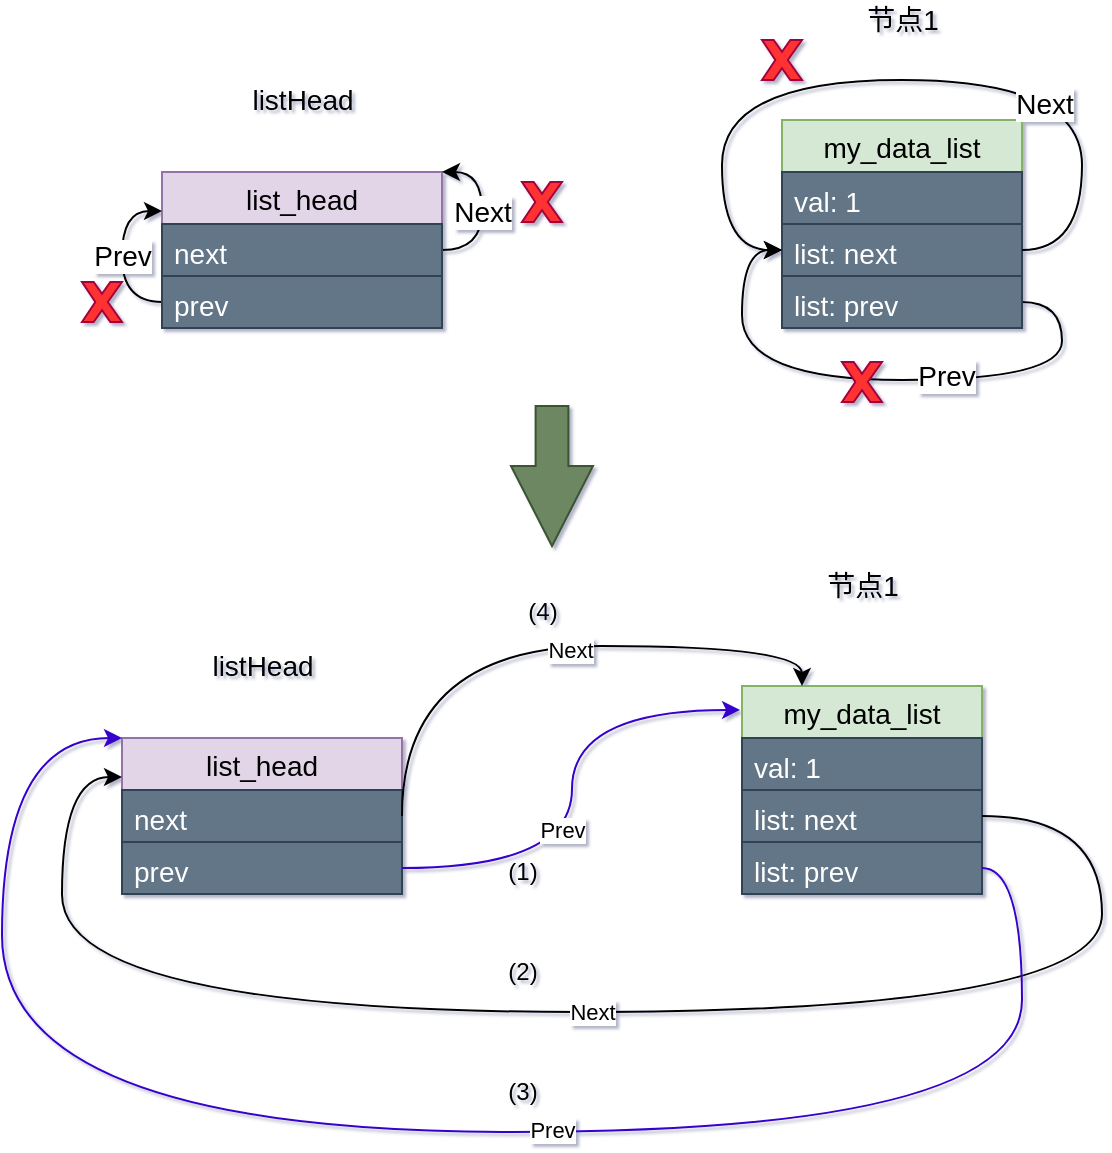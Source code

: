 <mxfile version="14.4.8" type="github">
  <diagram id="7gIcpns1lyql0Nq52uC7" name="第 1 页">
    <mxGraphModel dx="1422" dy="706" grid="0" gridSize="10" guides="1" tooltips="1" connect="1" arrows="1" fold="1" page="1" pageScale="1" pageWidth="827" pageHeight="1169" background="none" math="0" shadow="1">
      <root>
        <mxCell id="0" />
        <mxCell id="1" parent="0" />
        <mxCell id="s3NNsCVy1vv4e9up-VMe-63" value="" style="group" vertex="1" connectable="0" parent="1">
          <mxGeometry x="170" y="27" width="470" height="201" as="geometry" />
        </mxCell>
        <mxCell id="s3NNsCVy1vv4e9up-VMe-1" value="" style="group" vertex="1" connectable="0" parent="s3NNsCVy1vv4e9up-VMe-63">
          <mxGeometry x="350" width="120" height="164" as="geometry" />
        </mxCell>
        <mxCell id="s3NNsCVy1vv4e9up-VMe-2" value="my_data_list" style="swimlane;fontStyle=0;childLayout=stackLayout;horizontal=1;startSize=26;fillColor=#d5e8d4;horizontalStack=0;resizeParent=1;resizeParentMax=0;resizeLast=0;collapsible=1;marginBottom=0;fontSize=14;strokeColor=#82b366;" vertex="1" parent="s3NNsCVy1vv4e9up-VMe-1">
          <mxGeometry y="60" width="120" height="104" as="geometry" />
        </mxCell>
        <mxCell id="s3NNsCVy1vv4e9up-VMe-3" value="val: 1" style="text;strokeColor=#314354;fillColor=#647687;align=left;verticalAlign=top;spacingLeft=4;spacingRight=4;overflow=hidden;rotatable=0;points=[[0,0.5],[1,0.5]];portConstraint=eastwest;fontColor=#ffffff;fontSize=14;" vertex="1" parent="s3NNsCVy1vv4e9up-VMe-2">
          <mxGeometry y="26" width="120" height="26" as="geometry" />
        </mxCell>
        <mxCell id="s3NNsCVy1vv4e9up-VMe-4" value="list: next" style="text;strokeColor=#314354;fillColor=#647687;align=left;verticalAlign=top;spacingLeft=4;spacingRight=4;overflow=hidden;rotatable=0;points=[[0,0.5],[1,0.5]];portConstraint=eastwest;fontColor=#ffffff;fontSize=14;" vertex="1" parent="s3NNsCVy1vv4e9up-VMe-2">
          <mxGeometry y="52" width="120" height="26" as="geometry" />
        </mxCell>
        <mxCell id="s3NNsCVy1vv4e9up-VMe-5" style="edgeStyle=orthogonalEdgeStyle;curved=1;rounded=0;orthogonalLoop=1;jettySize=auto;html=1;exitX=1;exitY=0.5;exitDx=0;exitDy=0;entryX=0;entryY=0.5;entryDx=0;entryDy=0;fontSize=14;" edge="1" parent="s3NNsCVy1vv4e9up-VMe-2" source="s3NNsCVy1vv4e9up-VMe-7" target="s3NNsCVy1vv4e9up-VMe-4">
          <mxGeometry relative="1" as="geometry">
            <Array as="points">
              <mxPoint x="140" y="91" />
              <mxPoint x="140" y="130" />
              <mxPoint x="-20" y="130" />
              <mxPoint x="-20" y="65" />
            </Array>
          </mxGeometry>
        </mxCell>
        <mxCell id="s3NNsCVy1vv4e9up-VMe-6" value="Prev" style="edgeLabel;html=1;align=center;verticalAlign=middle;resizable=0;points=[];fontSize=14;" vertex="1" connectable="0" parent="s3NNsCVy1vv4e9up-VMe-5">
          <mxGeometry x="-0.23" y="-2" relative="1" as="geometry">
            <mxPoint as="offset" />
          </mxGeometry>
        </mxCell>
        <mxCell id="s3NNsCVy1vv4e9up-VMe-7" value="list: prev" style="text;strokeColor=#314354;fillColor=#647687;align=left;verticalAlign=top;spacingLeft=4;spacingRight=4;overflow=hidden;rotatable=0;points=[[0,0.5],[1,0.5]];portConstraint=eastwest;fontColor=#ffffff;fontSize=14;" vertex="1" parent="s3NNsCVy1vv4e9up-VMe-2">
          <mxGeometry y="78" width="120" height="26" as="geometry" />
        </mxCell>
        <mxCell id="s3NNsCVy1vv4e9up-VMe-8" style="edgeStyle=orthogonalEdgeStyle;curved=1;rounded=0;orthogonalLoop=1;jettySize=auto;html=1;exitX=1;exitY=0.5;exitDx=0;exitDy=0;entryX=0;entryY=0.5;entryDx=0;entryDy=0;fontSize=14;" edge="1" parent="s3NNsCVy1vv4e9up-VMe-2" source="s3NNsCVy1vv4e9up-VMe-4" target="s3NNsCVy1vv4e9up-VMe-4">
          <mxGeometry relative="1" as="geometry">
            <Array as="points">
              <mxPoint x="150" y="65" />
              <mxPoint x="150" y="-20" />
              <mxPoint x="-30" y="-20" />
              <mxPoint x="-30" y="65" />
            </Array>
          </mxGeometry>
        </mxCell>
        <mxCell id="s3NNsCVy1vv4e9up-VMe-9" value="Next" style="edgeLabel;html=1;align=center;verticalAlign=middle;resizable=0;points=[];fontSize=14;" vertex="1" connectable="0" parent="s3NNsCVy1vv4e9up-VMe-8">
          <mxGeometry x="-0.346" y="12" relative="1" as="geometry">
            <mxPoint as="offset" />
          </mxGeometry>
        </mxCell>
        <mxCell id="s3NNsCVy1vv4e9up-VMe-10" value="节点1" style="text;html=1;align=center;verticalAlign=middle;resizable=0;points=[];autosize=1;fontSize=14;" vertex="1" parent="s3NNsCVy1vv4e9up-VMe-1">
          <mxGeometry x="35" width="50" height="20" as="geometry" />
        </mxCell>
        <mxCell id="s3NNsCVy1vv4e9up-VMe-11" value="list_head" style="swimlane;fontStyle=0;childLayout=stackLayout;horizontal=1;startSize=26;fillColor=#e1d5e7;horizontalStack=0;resizeParent=1;resizeParentMax=0;resizeLast=0;collapsible=1;marginBottom=0;fontSize=14;strokeColor=#9673a6;" vertex="1" parent="s3NNsCVy1vv4e9up-VMe-63">
          <mxGeometry x="40" y="86" width="140" height="78" as="geometry" />
        </mxCell>
        <mxCell id="s3NNsCVy1vv4e9up-VMe-12" value="Next" style="edgeStyle=orthogonalEdgeStyle;curved=1;rounded=0;orthogonalLoop=1;jettySize=auto;html=1;exitX=1;exitY=0.5;exitDx=0;exitDy=0;entryX=1;entryY=0;entryDx=0;entryDy=0;fontSize=14;" edge="1" parent="s3NNsCVy1vv4e9up-VMe-11" source="s3NNsCVy1vv4e9up-VMe-13" target="s3NNsCVy1vv4e9up-VMe-11">
          <mxGeometry relative="1" as="geometry">
            <Array as="points">
              <mxPoint x="160" y="39" />
              <mxPoint x="160" />
            </Array>
          </mxGeometry>
        </mxCell>
        <mxCell id="s3NNsCVy1vv4e9up-VMe-13" value="next" style="text;strokeColor=#314354;fillColor=#647687;align=left;verticalAlign=top;spacingLeft=4;spacingRight=4;overflow=hidden;rotatable=0;points=[[0,0.5],[1,0.5]];portConstraint=eastwest;fontColor=#ffffff;fontSize=14;" vertex="1" parent="s3NNsCVy1vv4e9up-VMe-11">
          <mxGeometry y="26" width="140" height="26" as="geometry" />
        </mxCell>
        <mxCell id="s3NNsCVy1vv4e9up-VMe-14" value="Prev" style="edgeStyle=orthogonalEdgeStyle;curved=1;rounded=0;orthogonalLoop=1;jettySize=auto;html=1;exitX=0;exitY=0.5;exitDx=0;exitDy=0;entryX=0;entryY=0.25;entryDx=0;entryDy=0;fontSize=14;" edge="1" parent="s3NNsCVy1vv4e9up-VMe-11" source="s3NNsCVy1vv4e9up-VMe-15" target="s3NNsCVy1vv4e9up-VMe-11">
          <mxGeometry relative="1" as="geometry" />
        </mxCell>
        <mxCell id="s3NNsCVy1vv4e9up-VMe-15" value="prev" style="text;strokeColor=#314354;fillColor=#647687;align=left;verticalAlign=top;spacingLeft=4;spacingRight=4;overflow=hidden;rotatable=0;points=[[0,0.5],[1,0.5]];portConstraint=eastwest;fontColor=#ffffff;fontSize=14;" vertex="1" parent="s3NNsCVy1vv4e9up-VMe-11">
          <mxGeometry y="52" width="140" height="26" as="geometry" />
        </mxCell>
        <mxCell id="s3NNsCVy1vv4e9up-VMe-16" value="listHead" style="text;html=1;align=center;verticalAlign=middle;resizable=0;points=[];autosize=1;fontSize=14;" vertex="1" parent="s3NNsCVy1vv4e9up-VMe-63">
          <mxGeometry x="75" y="40" width="70" height="20" as="geometry" />
        </mxCell>
        <mxCell id="s3NNsCVy1vv4e9up-VMe-18" value="" style="verticalLabelPosition=bottom;verticalAlign=top;html=1;shape=mxgraph.basic.x;strokeColor=#A50040;fontColor=#ffffff;fillColor=#FF3333;" vertex="1" parent="s3NNsCVy1vv4e9up-VMe-63">
          <mxGeometry x="380" y="181" width="20" height="20" as="geometry" />
        </mxCell>
        <mxCell id="s3NNsCVy1vv4e9up-VMe-23" value="" style="verticalLabelPosition=bottom;verticalAlign=top;html=1;shape=mxgraph.basic.x;strokeColor=#A50040;fontColor=#ffffff;fillColor=#FF3333;" vertex="1" parent="s3NNsCVy1vv4e9up-VMe-63">
          <mxGeometry x="340" y="20" width="20" height="20" as="geometry" />
        </mxCell>
        <mxCell id="s3NNsCVy1vv4e9up-VMe-27" value="" style="verticalLabelPosition=bottom;verticalAlign=top;html=1;shape=mxgraph.basic.x;strokeColor=#A50040;fontColor=#ffffff;fillColor=#FF3333;" vertex="1" parent="s3NNsCVy1vv4e9up-VMe-63">
          <mxGeometry x="220" y="91" width="20" height="20" as="geometry" />
        </mxCell>
        <mxCell id="s3NNsCVy1vv4e9up-VMe-28" value="" style="verticalLabelPosition=bottom;verticalAlign=top;html=1;shape=mxgraph.basic.x;strokeColor=#A50040;fontColor=#ffffff;fillColor=#FF3333;" vertex="1" parent="s3NNsCVy1vv4e9up-VMe-63">
          <mxGeometry y="141" width="20" height="20" as="geometry" />
        </mxCell>
        <mxCell id="s3NNsCVy1vv4e9up-VMe-64" value="" style="group" vertex="1" connectable="0" parent="1">
          <mxGeometry x="130" y="310" width="550" height="283" as="geometry" />
        </mxCell>
        <mxCell id="s3NNsCVy1vv4e9up-VMe-30" value="" style="group" vertex="1" connectable="0" parent="s3NNsCVy1vv4e9up-VMe-64">
          <mxGeometry x="370" width="120" height="164" as="geometry" />
        </mxCell>
        <mxCell id="s3NNsCVy1vv4e9up-VMe-31" value="my_data_list" style="swimlane;fontStyle=0;childLayout=stackLayout;horizontal=1;startSize=26;fillColor=#d5e8d4;horizontalStack=0;resizeParent=1;resizeParentMax=0;resizeLast=0;collapsible=1;marginBottom=0;fontSize=14;strokeColor=#82b366;" vertex="1" parent="s3NNsCVy1vv4e9up-VMe-30">
          <mxGeometry y="60" width="120" height="104" as="geometry" />
        </mxCell>
        <mxCell id="s3NNsCVy1vv4e9up-VMe-32" value="val: 1" style="text;strokeColor=#314354;fillColor=#647687;align=left;verticalAlign=top;spacingLeft=4;spacingRight=4;overflow=hidden;rotatable=0;points=[[0,0.5],[1,0.5]];portConstraint=eastwest;fontColor=#ffffff;fontSize=14;" vertex="1" parent="s3NNsCVy1vv4e9up-VMe-31">
          <mxGeometry y="26" width="120" height="26" as="geometry" />
        </mxCell>
        <mxCell id="s3NNsCVy1vv4e9up-VMe-33" value="list: next" style="text;strokeColor=#314354;fillColor=#647687;align=left;verticalAlign=top;spacingLeft=4;spacingRight=4;overflow=hidden;rotatable=0;points=[[0,0.5],[1,0.5]];portConstraint=eastwest;fontColor=#ffffff;fontSize=14;" vertex="1" parent="s3NNsCVy1vv4e9up-VMe-31">
          <mxGeometry y="52" width="120" height="26" as="geometry" />
        </mxCell>
        <mxCell id="s3NNsCVy1vv4e9up-VMe-36" value="list: prev" style="text;strokeColor=#314354;fillColor=#647687;align=left;verticalAlign=top;spacingLeft=4;spacingRight=4;overflow=hidden;rotatable=0;points=[[0,0.5],[1,0.5]];portConstraint=eastwest;fontColor=#ffffff;fontSize=14;" vertex="1" parent="s3NNsCVy1vv4e9up-VMe-31">
          <mxGeometry y="78" width="120" height="26" as="geometry" />
        </mxCell>
        <mxCell id="s3NNsCVy1vv4e9up-VMe-39" value="节点1" style="text;html=1;align=center;verticalAlign=middle;resizable=0;points=[];autosize=1;fontSize=14;" vertex="1" parent="s3NNsCVy1vv4e9up-VMe-30">
          <mxGeometry x="35" width="50" height="20" as="geometry" />
        </mxCell>
        <mxCell id="s3NNsCVy1vv4e9up-VMe-40" value="list_head" style="swimlane;fontStyle=0;childLayout=stackLayout;horizontal=1;startSize=26;fillColor=#e1d5e7;horizontalStack=0;resizeParent=1;resizeParentMax=0;resizeLast=0;collapsible=1;marginBottom=0;fontSize=14;strokeColor=#9673a6;" vertex="1" parent="s3NNsCVy1vv4e9up-VMe-64">
          <mxGeometry x="60" y="86" width="140" height="78" as="geometry" />
        </mxCell>
        <mxCell id="s3NNsCVy1vv4e9up-VMe-42" value="next" style="text;strokeColor=#314354;fillColor=#647687;align=left;verticalAlign=top;spacingLeft=4;spacingRight=4;overflow=hidden;rotatable=0;points=[[0,0.5],[1,0.5]];portConstraint=eastwest;fontColor=#ffffff;fontSize=14;" vertex="1" parent="s3NNsCVy1vv4e9up-VMe-40">
          <mxGeometry y="26" width="140" height="26" as="geometry" />
        </mxCell>
        <mxCell id="s3NNsCVy1vv4e9up-VMe-44" value="prev" style="text;strokeColor=#314354;fillColor=#647687;align=left;verticalAlign=top;spacingLeft=4;spacingRight=4;overflow=hidden;rotatable=0;points=[[0,0.5],[1,0.5]];portConstraint=eastwest;fontColor=#ffffff;fontSize=14;" vertex="1" parent="s3NNsCVy1vv4e9up-VMe-40">
          <mxGeometry y="52" width="140" height="26" as="geometry" />
        </mxCell>
        <mxCell id="s3NNsCVy1vv4e9up-VMe-45" value="listHead" style="text;html=1;align=center;verticalAlign=middle;resizable=0;points=[];autosize=1;fontSize=14;" vertex="1" parent="s3NNsCVy1vv4e9up-VMe-64">
          <mxGeometry x="95" y="40" width="70" height="20" as="geometry" />
        </mxCell>
        <mxCell id="s3NNsCVy1vv4e9up-VMe-52" style="edgeStyle=orthogonalEdgeStyle;curved=1;rounded=0;orthogonalLoop=1;jettySize=auto;html=1;exitX=1;exitY=0.5;exitDx=0;exitDy=0;entryX=-0.008;entryY=0.115;entryDx=0;entryDy=0;entryPerimeter=0;fillColor=#6a00ff;strokeColor=#3700CC;" edge="1" parent="s3NNsCVy1vv4e9up-VMe-64" source="s3NNsCVy1vv4e9up-VMe-44" target="s3NNsCVy1vv4e9up-VMe-31">
          <mxGeometry relative="1" as="geometry" />
        </mxCell>
        <mxCell id="s3NNsCVy1vv4e9up-VMe-53" value="Prev" style="edgeLabel;html=1;align=center;verticalAlign=middle;resizable=0;points=[];" vertex="1" connectable="0" parent="s3NNsCVy1vv4e9up-VMe-52">
          <mxGeometry x="-0.161" y="5" relative="1" as="geometry">
            <mxPoint as="offset" />
          </mxGeometry>
        </mxCell>
        <mxCell id="s3NNsCVy1vv4e9up-VMe-54" value="(1)" style="text;html=1;align=center;verticalAlign=middle;resizable=0;points=[];autosize=1;" vertex="1" parent="s3NNsCVy1vv4e9up-VMe-64">
          <mxGeometry x="245" y="143" width="30" height="20" as="geometry" />
        </mxCell>
        <mxCell id="s3NNsCVy1vv4e9up-VMe-55" value="Next" style="edgeStyle=orthogonalEdgeStyle;curved=1;rounded=0;orthogonalLoop=1;jettySize=auto;html=1;exitX=1;exitY=0.5;exitDx=0;exitDy=0;entryX=0;entryY=0.25;entryDx=0;entryDy=0;" edge="1" parent="s3NNsCVy1vv4e9up-VMe-64" source="s3NNsCVy1vv4e9up-VMe-33" target="s3NNsCVy1vv4e9up-VMe-40">
          <mxGeometry relative="1" as="geometry">
            <Array as="points">
              <mxPoint x="550" y="125" />
              <mxPoint x="550" y="223" />
              <mxPoint x="30" y="223" />
              <mxPoint x="30" y="106" />
            </Array>
          </mxGeometry>
        </mxCell>
        <mxCell id="s3NNsCVy1vv4e9up-VMe-56" value="(2)" style="text;html=1;align=center;verticalAlign=middle;resizable=0;points=[];autosize=1;" vertex="1" parent="s3NNsCVy1vv4e9up-VMe-64">
          <mxGeometry x="245" y="193" width="30" height="20" as="geometry" />
        </mxCell>
        <mxCell id="s3NNsCVy1vv4e9up-VMe-57" style="edgeStyle=orthogonalEdgeStyle;curved=1;rounded=0;orthogonalLoop=1;jettySize=auto;html=1;exitX=1;exitY=0.5;exitDx=0;exitDy=0;entryX=0;entryY=0;entryDx=0;entryDy=0;fillColor=#6a00ff;strokeColor=#3700CC;" edge="1" parent="s3NNsCVy1vv4e9up-VMe-64" source="s3NNsCVy1vv4e9up-VMe-36" target="s3NNsCVy1vv4e9up-VMe-40">
          <mxGeometry relative="1" as="geometry">
            <Array as="points">
              <mxPoint x="510" y="151" />
              <mxPoint x="510" y="283" />
              <mxPoint y="283" />
              <mxPoint y="86" />
            </Array>
          </mxGeometry>
        </mxCell>
        <mxCell id="s3NNsCVy1vv4e9up-VMe-58" value="Prev" style="edgeLabel;html=1;align=center;verticalAlign=middle;resizable=0;points=[];" vertex="1" connectable="0" parent="s3NNsCVy1vv4e9up-VMe-57">
          <mxGeometry x="-0.158" y="-1" relative="1" as="geometry">
            <mxPoint as="offset" />
          </mxGeometry>
        </mxCell>
        <mxCell id="s3NNsCVy1vv4e9up-VMe-59" value="(3)" style="text;html=1;align=center;verticalAlign=middle;resizable=0;points=[];autosize=1;" vertex="1" parent="s3NNsCVy1vv4e9up-VMe-64">
          <mxGeometry x="245" y="253" width="30" height="20" as="geometry" />
        </mxCell>
        <mxCell id="s3NNsCVy1vv4e9up-VMe-60" style="edgeStyle=orthogonalEdgeStyle;curved=1;rounded=0;orthogonalLoop=1;jettySize=auto;html=1;exitX=1;exitY=0.5;exitDx=0;exitDy=0;entryX=0.25;entryY=0;entryDx=0;entryDy=0;" edge="1" parent="s3NNsCVy1vv4e9up-VMe-64" source="s3NNsCVy1vv4e9up-VMe-42" target="s3NNsCVy1vv4e9up-VMe-31">
          <mxGeometry relative="1" as="geometry">
            <Array as="points">
              <mxPoint x="200" y="40" />
              <mxPoint x="400" y="40" />
            </Array>
          </mxGeometry>
        </mxCell>
        <mxCell id="s3NNsCVy1vv4e9up-VMe-61" value="Next" style="edgeLabel;html=1;align=center;verticalAlign=middle;resizable=0;points=[];" vertex="1" connectable="0" parent="s3NNsCVy1vv4e9up-VMe-60">
          <mxGeometry x="0.108" y="-2" relative="1" as="geometry">
            <mxPoint as="offset" />
          </mxGeometry>
        </mxCell>
        <mxCell id="s3NNsCVy1vv4e9up-VMe-62" value="(4)" style="text;html=1;align=center;verticalAlign=middle;resizable=0;points=[];autosize=1;" vertex="1" parent="s3NNsCVy1vv4e9up-VMe-64">
          <mxGeometry x="255" y="13" width="30" height="20" as="geometry" />
        </mxCell>
        <mxCell id="s3NNsCVy1vv4e9up-VMe-65" value="" style="html=1;shadow=0;dashed=0;align=center;verticalAlign=middle;shape=mxgraph.arrows2.arrow;dy=0.6;dx=40;direction=south;notch=0;fillColor=#6d8764;strokeColor=#3A5431;fontColor=#ffffff;" vertex="1" parent="1">
          <mxGeometry x="384.5" y="230" width="41" height="70" as="geometry" />
        </mxCell>
      </root>
    </mxGraphModel>
  </diagram>
</mxfile>

